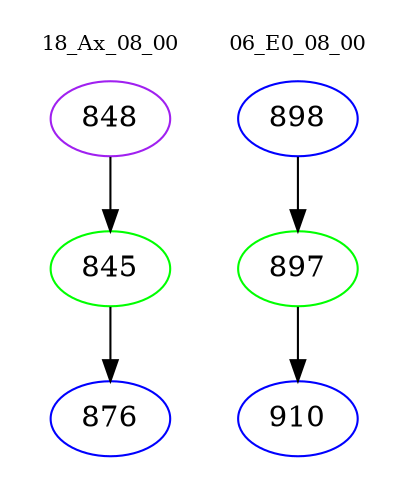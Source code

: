 digraph{
subgraph cluster_0 {
color = white
label = "18_Ax_08_00";
fontsize=10;
T0_848 [label="848", color="purple"]
T0_848 -> T0_845 [color="black"]
T0_845 [label="845", color="green"]
T0_845 -> T0_876 [color="black"]
T0_876 [label="876", color="blue"]
}
subgraph cluster_1 {
color = white
label = "06_E0_08_00";
fontsize=10;
T1_898 [label="898", color="blue"]
T1_898 -> T1_897 [color="black"]
T1_897 [label="897", color="green"]
T1_897 -> T1_910 [color="black"]
T1_910 [label="910", color="blue"]
}
}
